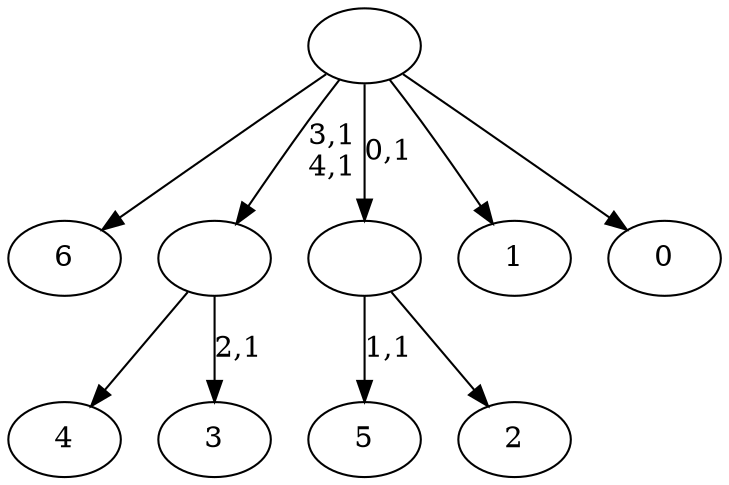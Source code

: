 digraph T {
	12 [label="6"]
	11 [label="5"]
	9 [label="4"]
	8 [label="3"]
	6 [label=""]
	4 [label="2"]
	3 [label=""]
	2 [label="1"]
	1 [label="0"]
	0 [label=""]
	6 -> 8 [label="2,1"]
	6 -> 9 [label=""]
	3 -> 11 [label="1,1"]
	3 -> 4 [label=""]
	0 -> 6 [label="3,1\n4,1"]
	0 -> 12 [label=""]
	0 -> 3 [label="0,1"]
	0 -> 2 [label=""]
	0 -> 1 [label=""]
}
